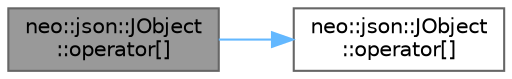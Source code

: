 digraph "neo::json::JObject::operator[]"
{
 // LATEX_PDF_SIZE
  bgcolor="transparent";
  edge [fontname=Helvetica,fontsize=10,labelfontname=Helvetica,labelfontsize=10];
  node [fontname=Helvetica,fontsize=10,shape=box,height=0.2,width=0.4];
  rankdir="LR";
  Node1 [id="Node000001",label="neo::json::JObject\l::operator[]",height=0.2,width=0.4,color="gray40", fillcolor="grey60", style="filled", fontcolor="black",tooltip="Gets or sets the properties of the JSON object."];
  Node1 -> Node2 [id="edge1_Node000001_Node000002",color="steelblue1",style="solid",tooltip=" "];
  Node2 [id="Node000002",label="neo::json::JObject\l::operator[]",height=0.2,width=0.4,color="grey40", fillcolor="white", style="filled",URL="$classneo_1_1json_1_1_j_object.html#a0452352410ae49c16c73318af309f5a4",tooltip="Gets or sets the properties of the JSON object."];
}

